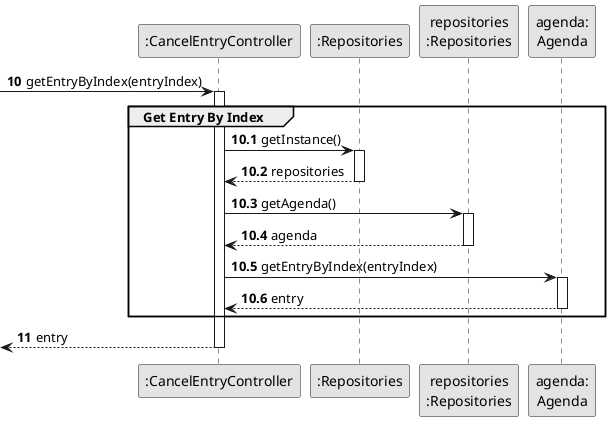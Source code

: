 @startuml
skinparam monochrome true
skinparam packageStyle rectangle
skinparam shadowing false

autonumber

'hide footbox

participant ":CancelEntryController" as CTRL
participant ":Repositories" as REP
participant "repositories\n:Repositories" as REPS
participant "agenda:\nAgenda" as AGENDA

autonumber 10

 -> CTRL : getEntryByIndex(entryIndex)
autonumber 10.1
activate CTRL
    group Get Entry By Index


            CTRL -> REP: getInstance()
            activate REP

            REP --> CTRL: repositories
            deactivate REP

            CTRL -> REPS: getAgenda()
            activate REPS

            REPS --> CTRL: agenda
            deactivate REPS

            CTRL -> AGENDA: getEntryByIndex(entryIndex)
            activate AGENDA

            AGENDA --> CTRL: entry
            deactivate AGENDA

    end
    autonumber 11
    <-- CTRL  : entry
deactivate CTRL

@enduml
